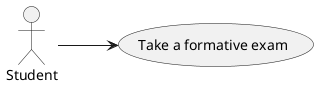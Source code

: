 @startuml
'https://plantuml.com/use-case-diagram

left to right direction
@startuml
left to right direction
skinparam packageStyle rectangle
actor Student
usecase "Take a formative exam" as UC1
Student --> UC1
@enduml
